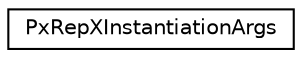 digraph "Graphical Class Hierarchy"
{
  edge [fontname="Helvetica",fontsize="10",labelfontname="Helvetica",labelfontsize="10"];
  node [fontname="Helvetica",fontsize="10",shape=record];
  rankdir="LR";
  Node0 [label="PxRepXInstantiationArgs",height=0.2,width=0.4,color="black", fillcolor="white", style="filled",URL="$structPxRepXInstantiationArgs.html",tooltip="Arguments required to instantiate a serializable object from RepX. "];
}
